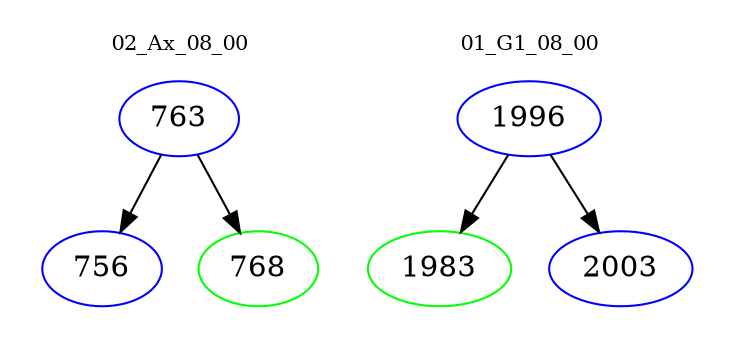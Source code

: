 digraph{
subgraph cluster_0 {
color = white
label = "02_Ax_08_00";
fontsize=10;
T0_763 [label="763", color="blue"]
T0_763 -> T0_756 [color="black"]
T0_756 [label="756", color="blue"]
T0_763 -> T0_768 [color="black"]
T0_768 [label="768", color="green"]
}
subgraph cluster_1 {
color = white
label = "01_G1_08_00";
fontsize=10;
T1_1996 [label="1996", color="blue"]
T1_1996 -> T1_1983 [color="black"]
T1_1983 [label="1983", color="green"]
T1_1996 -> T1_2003 [color="black"]
T1_2003 [label="2003", color="blue"]
}
}
